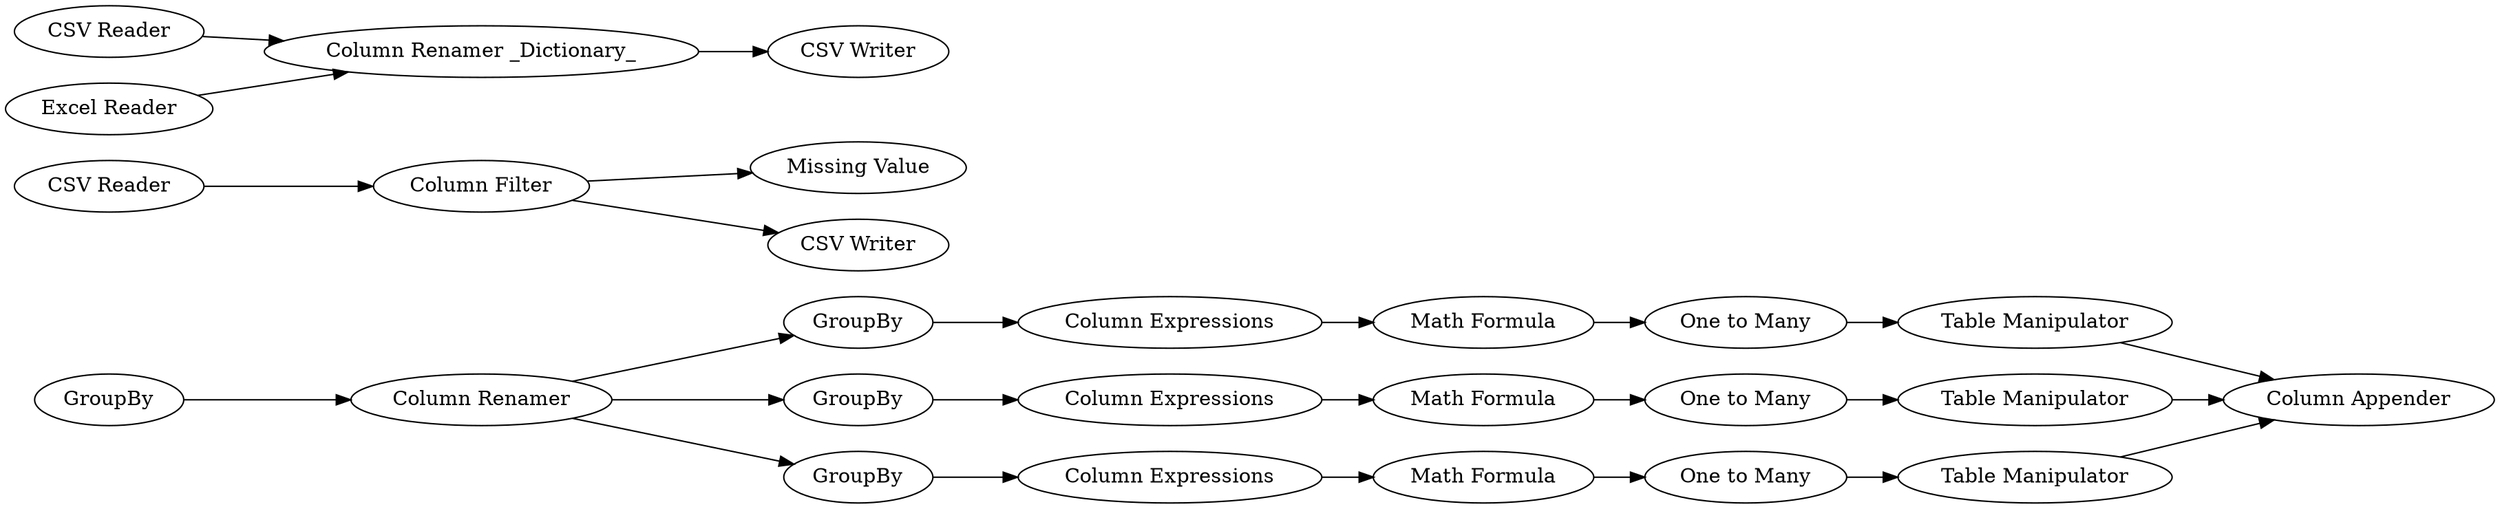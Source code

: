 digraph {
	"-2096340268498469419_42" [label="Table Manipulator"]
	"-2096340268498469419_20" [label=GroupBy]
	"-2096340268498469419_31" [label="One to Many"]
	"-2096340268498469419_8" [label="Column Filter"]
	"-2096340268498469419_36" [label="Column Expressions"]
	"-2096340268498469419_29" [label="Math Formula"]
	"-2096340268498469419_23" [label="Column Renamer"]
	"-2096340268498469419_22" [label=GroupBy]
	"-2096340268498469419_38" [label="Table Manipulator"]
	"-2096340268498469419_43" [label="Column Appender"]
	"-2096340268498469419_15" [label="CSV Writer"]
	"-2096340268498469419_18" [label="Missing Value"]
	"-2096340268498469419_26" [label=GroupBy]
	"-2096340268498469419_1" [label="CSV Reader"]
	"-2096340268498469419_16" [label="CSV Writer"]
	"-2096340268498469419_30" [label="Column Expressions"]
	"-2096340268498469419_46" [label="CSV Reader"]
	"-2096340268498469419_40" [label="Column Expressions"]
	"-2096340268498469419_12" [label="Column Renamer _Dictionary_"]
	"-2096340268498469419_37" [label="One to Many"]
	"-2096340268498469419_41" [label="One to Many"]
	"-2096340268498469419_39" [label="Math Formula"]
	"-2096340268498469419_35" [label="Math Formula"]
	"-2096340268498469419_24" [label=GroupBy]
	"-2096340268498469419_33" [label="Table Manipulator"]
	"-2096340268498469419_9" [label="Excel Reader"]
	"-2096340268498469419_24" -> "-2096340268498469419_36"
	"-2096340268498469419_23" -> "-2096340268498469419_20"
	"-2096340268498469419_22" -> "-2096340268498469419_23"
	"-2096340268498469419_26" -> "-2096340268498469419_40"
	"-2096340268498469419_39" -> "-2096340268498469419_41"
	"-2096340268498469419_38" -> "-2096340268498469419_43"
	"-2096340268498469419_35" -> "-2096340268498469419_37"
	"-2096340268498469419_29" -> "-2096340268498469419_31"
	"-2096340268498469419_30" -> "-2096340268498469419_29"
	"-2096340268498469419_37" -> "-2096340268498469419_38"
	"-2096340268498469419_41" -> "-2096340268498469419_42"
	"-2096340268498469419_20" -> "-2096340268498469419_30"
	"-2096340268498469419_12" -> "-2096340268498469419_15"
	"-2096340268498469419_8" -> "-2096340268498469419_18"
	"-2096340268498469419_9" -> "-2096340268498469419_12"
	"-2096340268498469419_8" -> "-2096340268498469419_16"
	"-2096340268498469419_36" -> "-2096340268498469419_35"
	"-2096340268498469419_23" -> "-2096340268498469419_24"
	"-2096340268498469419_1" -> "-2096340268498469419_12"
	"-2096340268498469419_42" -> "-2096340268498469419_43"
	"-2096340268498469419_40" -> "-2096340268498469419_39"
	"-2096340268498469419_46" -> "-2096340268498469419_8"
	"-2096340268498469419_23" -> "-2096340268498469419_26"
	"-2096340268498469419_31" -> "-2096340268498469419_33"
	"-2096340268498469419_33" -> "-2096340268498469419_43"
	rankdir=LR
}
